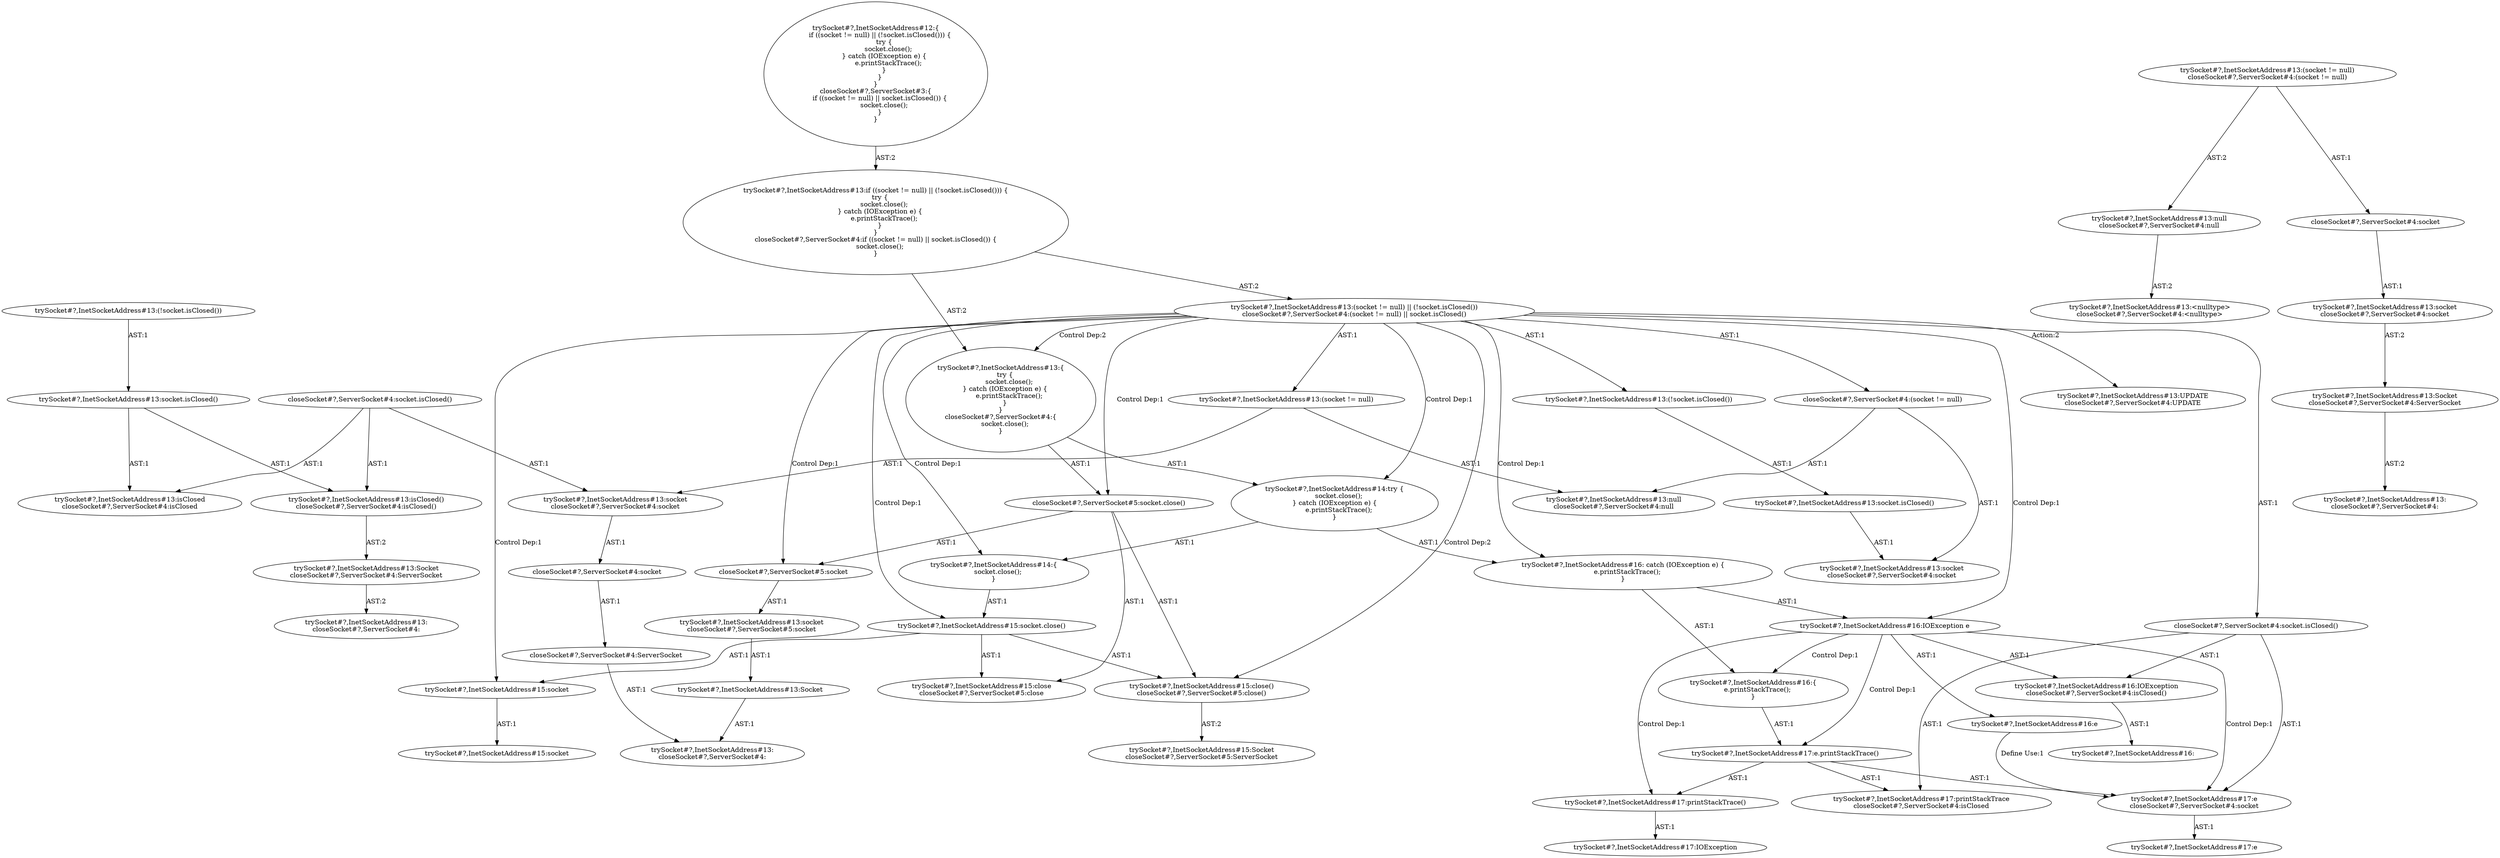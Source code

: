 digraph "Pattern" {
0 [label="trySocket#?,InetSocketAddress#13:UPDATE
closeSocket#?,ServerSocket#4:UPDATE" shape=ellipse]
1 [label="trySocket#?,InetSocketAddress#13:(socket != null) || (!socket.isClosed())
closeSocket#?,ServerSocket#4:(socket != null) || socket.isClosed()" shape=ellipse]
2 [label="trySocket#?,InetSocketAddress#13:if ((socket != null) || (!socket.isClosed())) \{
    try \{
        socket.close();
    \} catch (IOException e) \{
        e.printStackTrace();
    \}
\}
closeSocket#?,ServerSocket#4:if ((socket != null) || socket.isClosed()) \{
    socket.close();
\}" shape=ellipse]
3 [label="trySocket#?,InetSocketAddress#12:\{
    if ((socket != null) || (!socket.isClosed())) \{
        try \{
            socket.close();
        \} catch (IOException e) \{
            e.printStackTrace();
        \}
    \}
\}
closeSocket#?,ServerSocket#3:\{
    if ((socket != null) || socket.isClosed()) \{
        socket.close();
    \}
\}" shape=ellipse]
4 [label="trySocket#?,InetSocketAddress#13:\{
    try \{
        socket.close();
    \} catch (IOException e) \{
        e.printStackTrace();
    \}
\}
closeSocket#?,ServerSocket#4:\{
    socket.close();
\}" shape=ellipse]
5 [label="trySocket#?,InetSocketAddress#13:(socket != null)
closeSocket#?,ServerSocket#4:(socket != null)" shape=ellipse]
6 [label="trySocket#?,InetSocketAddress#13:socket
closeSocket#?,ServerSocket#4:socket" shape=ellipse]
7 [label="trySocket#?,InetSocketAddress#13:socket
closeSocket#?,ServerSocket#4:socket" shape=ellipse]
8 [label="trySocket#?,InetSocketAddress#13:Socket
closeSocket#?,ServerSocket#4:ServerSocket" shape=ellipse]
9 [label="trySocket#?,InetSocketAddress#13:
closeSocket#?,ServerSocket#4:" shape=ellipse]
10 [label="trySocket#?,InetSocketAddress#13:null
closeSocket#?,ServerSocket#4:null" shape=ellipse]
11 [label="trySocket#?,InetSocketAddress#13:<nulltype>
closeSocket#?,ServerSocket#4:<nulltype>" shape=ellipse]
12 [label="trySocket#?,InetSocketAddress#13:(!socket.isClosed())" shape=ellipse]
13 [label="trySocket#?,InetSocketAddress#13:socket.isClosed()" shape=ellipse]
14 [label="trySocket#?,InetSocketAddress#13:isClosed
closeSocket#?,ServerSocket#4:isClosed" shape=ellipse]
15 [label="trySocket#?,InetSocketAddress#13:socket
closeSocket#?,ServerSocket#4:socket" shape=ellipse]
16 [label="trySocket#?,InetSocketAddress#13:socket
closeSocket#?,ServerSocket#5:socket" shape=ellipse]
17 [label="trySocket#?,InetSocketAddress#13:Socket" shape=ellipse]
18 [label="trySocket#?,InetSocketAddress#13:
closeSocket#?,ServerSocket#4:" shape=ellipse]
19 [label="trySocket#?,InetSocketAddress#13:isClosed()
closeSocket#?,ServerSocket#4:isClosed()" shape=ellipse]
20 [label="trySocket#?,InetSocketAddress#13:Socket
closeSocket#?,ServerSocket#4:ServerSocket" shape=ellipse]
21 [label="trySocket#?,InetSocketAddress#13:
closeSocket#?,ServerSocket#4:" shape=ellipse]
22 [label="trySocket#?,InetSocketAddress#14:try \{
    socket.close();
\} catch (IOException e) \{
    e.printStackTrace();
\}" shape=ellipse]
23 [label="trySocket#?,InetSocketAddress#14:\{
    socket.close();
\}" shape=ellipse]
24 [label="trySocket#?,InetSocketAddress#15:socket.close()" shape=ellipse]
25 [label="trySocket#?,InetSocketAddress#15:socket" shape=ellipse]
26 [label="trySocket#?,InetSocketAddress#15:socket" shape=ellipse]
27 [label="trySocket#?,InetSocketAddress#15:close()
closeSocket#?,ServerSocket#5:close()" shape=ellipse]
28 [label="trySocket#?,InetSocketAddress#16: catch (IOException e) \{
    e.printStackTrace();
\}" shape=ellipse]
29 [label="trySocket#?,InetSocketAddress#16:IOException e" shape=ellipse]
30 [label="trySocket#?,InetSocketAddress#17:e
closeSocket#?,ServerSocket#4:socket" shape=ellipse]
31 [label="trySocket#?,InetSocketAddress#17:e" shape=ellipse]
32 [label="trySocket#?,InetSocketAddress#16:IOException
closeSocket#?,ServerSocket#4:isClosed()" shape=ellipse]
33 [label="trySocket#?,InetSocketAddress#16:" shape=ellipse]
34 [label="trySocket#?,InetSocketAddress#16:\{
    e.printStackTrace();
\}" shape=ellipse]
35 [label="trySocket#?,InetSocketAddress#17:e.printStackTrace()" shape=ellipse]
36 [label="trySocket#?,InetSocketAddress#17:printStackTrace()" shape=ellipse]
37 [label="trySocket#?,InetSocketAddress#15:close
closeSocket#?,ServerSocket#5:close" shape=ellipse]
38 [label="trySocket#?,InetSocketAddress#15:Socket
closeSocket#?,ServerSocket#5:ServerSocket" shape=ellipse]
39 [label="trySocket#?,InetSocketAddress#16:e" shape=ellipse]
40 [label="trySocket#?,InetSocketAddress#17:printStackTrace
closeSocket#?,ServerSocket#4:isClosed" shape=ellipse]
41 [label="trySocket#?,InetSocketAddress#17:IOException" shape=ellipse]
42 [label="trySocket#?,InetSocketAddress#13:(socket != null)" shape=ellipse]
43 [label="trySocket#?,InetSocketAddress#13:null
closeSocket#?,ServerSocket#4:null" shape=ellipse]
44 [label="trySocket#?,InetSocketAddress#13:(!socket.isClosed())" shape=ellipse]
45 [label="trySocket#?,InetSocketAddress#13:socket.isClosed()" shape=ellipse]
46 [label="closeSocket#?,ServerSocket#4:socket" shape=ellipse]
47 [label="closeSocket#?,ServerSocket#4:socket.isClosed()" shape=ellipse]
48 [label="closeSocket#?,ServerSocket#5:socket.close()" shape=ellipse]
49 [label="closeSocket#?,ServerSocket#5:socket" shape=ellipse]
50 [label="closeSocket#?,ServerSocket#4:(socket != null)" shape=ellipse]
51 [label="closeSocket#?,ServerSocket#4:socket.isClosed()" shape=ellipse]
52 [label="closeSocket#?,ServerSocket#4:ServerSocket" shape=ellipse]
53 [label="closeSocket#?,ServerSocket#4:socket" shape=ellipse]
1 -> 0 [label="Action:2"];
1 -> 42 [label="AST:1"];
1 -> 44 [label="AST:1"];
1 -> 4 [label="Control Dep:2"];
1 -> 22 [label="Control Dep:1"];
1 -> 23 [label="Control Dep:1"];
1 -> 24 [label="Control Dep:1"];
1 -> 27 [label="Control Dep:2"];
1 -> 25 [label="Control Dep:1"];
1 -> 28 [label="Control Dep:1"];
1 -> 29 [label="Control Dep:1"];
1 -> 48 [label="Control Dep:1"];
1 -> 49 [label="Control Dep:1"];
1 -> 50 [label="AST:1"];
1 -> 51 [label="AST:1"];
2 -> 1 [label="AST:2"];
2 -> 4 [label="AST:2"];
3 -> 2 [label="AST:2"];
4 -> 22 [label="AST:1"];
4 -> 48 [label="AST:1"];
5 -> 10 [label="AST:2"];
5 -> 46 [label="AST:1"];
6 -> 53 [label="AST:1"];
7 -> 8 [label="AST:2"];
8 -> 9 [label="AST:2"];
10 -> 11 [label="AST:2"];
12 -> 13 [label="AST:1"];
13 -> 14 [label="AST:1"];
13 -> 19 [label="AST:1"];
16 -> 17 [label="AST:1"];
17 -> 18 [label="AST:1"];
19 -> 20 [label="AST:2"];
20 -> 21 [label="AST:2"];
22 -> 23 [label="AST:1"];
22 -> 28 [label="AST:1"];
23 -> 24 [label="AST:1"];
24 -> 37 [label="AST:1"];
24 -> 25 [label="AST:1"];
24 -> 27 [label="AST:1"];
25 -> 26 [label="AST:1"];
27 -> 38 [label="AST:2"];
28 -> 29 [label="AST:1"];
28 -> 34 [label="AST:1"];
29 -> 39 [label="AST:1"];
29 -> 32 [label="AST:1"];
29 -> 34 [label="Control Dep:1"];
29 -> 35 [label="Control Dep:1"];
29 -> 36 [label="Control Dep:1"];
29 -> 30 [label="Control Dep:1"];
30 -> 31 [label="AST:1"];
32 -> 33 [label="AST:1"];
34 -> 35 [label="AST:1"];
35 -> 30 [label="AST:1"];
35 -> 40 [label="AST:1"];
35 -> 36 [label="AST:1"];
36 -> 41 [label="AST:1"];
39 -> 30 [label="Define Use:1"];
42 -> 6 [label="AST:1"];
42 -> 43 [label="AST:1"];
44 -> 45 [label="AST:1"];
45 -> 15 [label="AST:1"];
46 -> 7 [label="AST:1"];
47 -> 14 [label="AST:1"];
47 -> 6 [label="AST:1"];
47 -> 19 [label="AST:1"];
48 -> 37 [label="AST:1"];
48 -> 49 [label="AST:1"];
48 -> 27 [label="AST:1"];
49 -> 16 [label="AST:1"];
50 -> 15 [label="AST:1"];
50 -> 43 [label="AST:1"];
51 -> 40 [label="AST:1"];
51 -> 30 [label="AST:1"];
51 -> 32 [label="AST:1"];
52 -> 18 [label="AST:1"];
53 -> 52 [label="AST:1"];
}